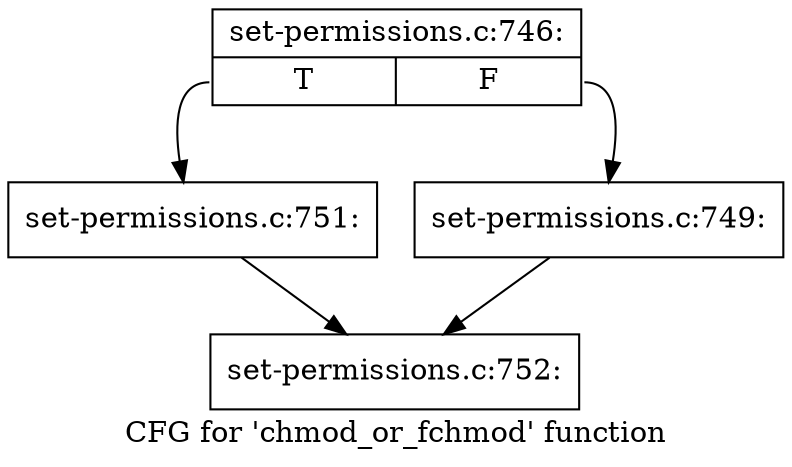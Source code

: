 digraph "CFG for 'chmod_or_fchmod' function" {
	label="CFG for 'chmod_or_fchmod' function";

	Node0xd8fd1d0 [shape=record,label="{set-permissions.c:746:|{<s0>T|<s1>F}}"];
	Node0xd8fd1d0:s0 -> Node0xd907ca0;
	Node0xd8fd1d0:s1 -> Node0xd907be0;
	Node0xd907be0 [shape=record,label="{set-permissions.c:749:}"];
	Node0xd907be0 -> Node0xd8fd220;
	Node0xd907ca0 [shape=record,label="{set-permissions.c:751:}"];
	Node0xd907ca0 -> Node0xd8fd220;
	Node0xd8fd220 [shape=record,label="{set-permissions.c:752:}"];
}
